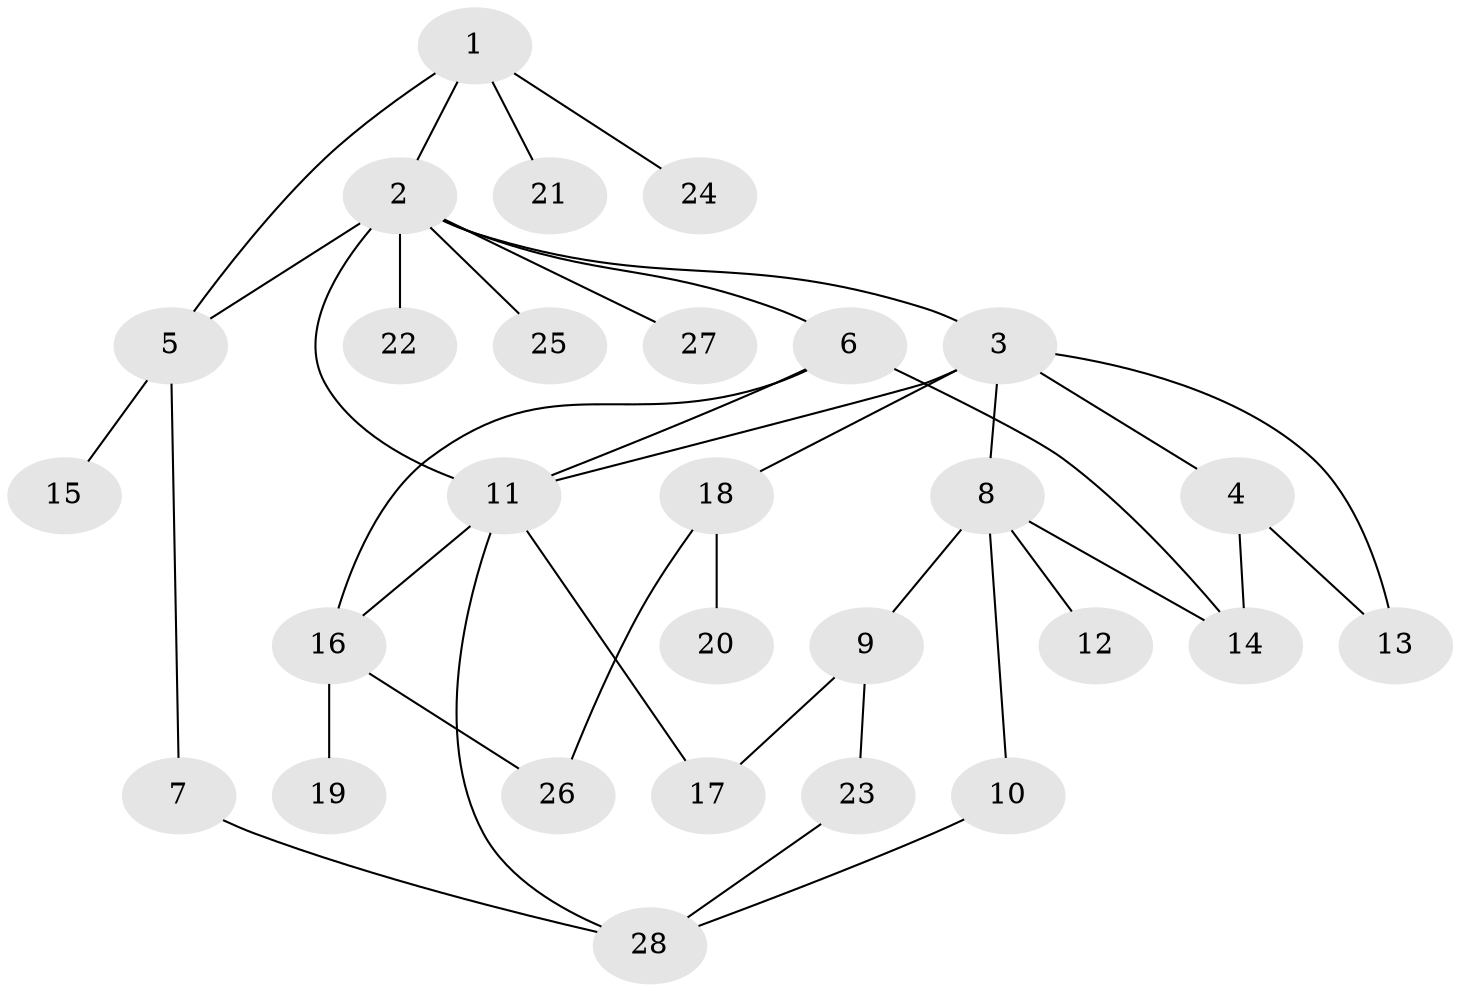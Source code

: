 // original degree distribution, {5: 0.125, 10: 0.017857142857142856, 4: 0.03571428571428571, 2: 0.4107142857142857, 6: 0.03571428571428571, 1: 0.26785714285714285, 3: 0.10714285714285714}
// Generated by graph-tools (version 1.1) at 2025/34/03/09/25 02:34:28]
// undirected, 28 vertices, 39 edges
graph export_dot {
graph [start="1"]
  node [color=gray90,style=filled];
  1;
  2;
  3;
  4;
  5;
  6;
  7;
  8;
  9;
  10;
  11;
  12;
  13;
  14;
  15;
  16;
  17;
  18;
  19;
  20;
  21;
  22;
  23;
  24;
  25;
  26;
  27;
  28;
  1 -- 2 [weight=1.0];
  1 -- 5 [weight=1.0];
  1 -- 21 [weight=1.0];
  1 -- 24 [weight=1.0];
  2 -- 3 [weight=1.0];
  2 -- 5 [weight=2.0];
  2 -- 6 [weight=1.0];
  2 -- 11 [weight=1.0];
  2 -- 22 [weight=1.0];
  2 -- 25 [weight=1.0];
  2 -- 27 [weight=1.0];
  3 -- 4 [weight=2.0];
  3 -- 8 [weight=1.0];
  3 -- 11 [weight=1.0];
  3 -- 13 [weight=1.0];
  3 -- 18 [weight=1.0];
  4 -- 13 [weight=1.0];
  4 -- 14 [weight=1.0];
  5 -- 7 [weight=1.0];
  5 -- 15 [weight=1.0];
  6 -- 11 [weight=1.0];
  6 -- 14 [weight=1.0];
  6 -- 16 [weight=1.0];
  7 -- 28 [weight=1.0];
  8 -- 9 [weight=3.0];
  8 -- 10 [weight=1.0];
  8 -- 12 [weight=1.0];
  8 -- 14 [weight=2.0];
  9 -- 17 [weight=2.0];
  9 -- 23 [weight=1.0];
  10 -- 28 [weight=1.0];
  11 -- 16 [weight=1.0];
  11 -- 17 [weight=1.0];
  11 -- 28 [weight=1.0];
  16 -- 19 [weight=1.0];
  16 -- 26 [weight=1.0];
  18 -- 20 [weight=1.0];
  18 -- 26 [weight=1.0];
  23 -- 28 [weight=1.0];
}
